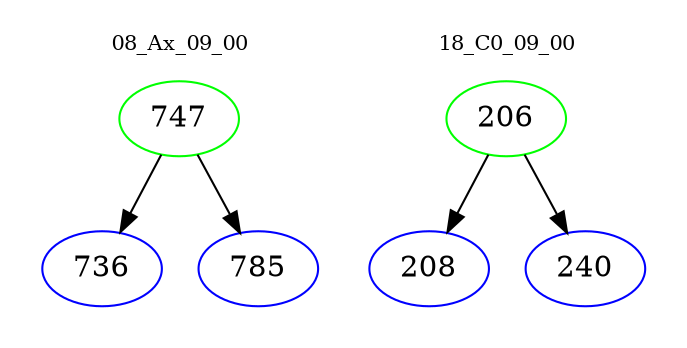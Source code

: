 digraph{
subgraph cluster_0 {
color = white
label = "08_Ax_09_00";
fontsize=10;
T0_747 [label="747", color="green"]
T0_747 -> T0_736 [color="black"]
T0_736 [label="736", color="blue"]
T0_747 -> T0_785 [color="black"]
T0_785 [label="785", color="blue"]
}
subgraph cluster_1 {
color = white
label = "18_C0_09_00";
fontsize=10;
T1_206 [label="206", color="green"]
T1_206 -> T1_208 [color="black"]
T1_208 [label="208", color="blue"]
T1_206 -> T1_240 [color="black"]
T1_240 [label="240", color="blue"]
}
}
